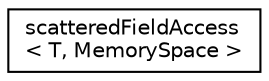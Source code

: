 digraph "Graphical Class Hierarchy"
{
 // LATEX_PDF_SIZE
  edge [fontname="Helvetica",fontsize="10",labelfontname="Helvetica",labelfontsize="10"];
  node [fontname="Helvetica",fontsize="10",shape=record];
  rankdir="LR";
  Node0 [label="scatteredFieldAccess\l\< T, MemorySpace \>",height=0.2,width=0.4,color="black", fillcolor="white", style="filled",URL="$classpFlow_1_1scatteredFieldAccess.html",tooltip=" "];
}
